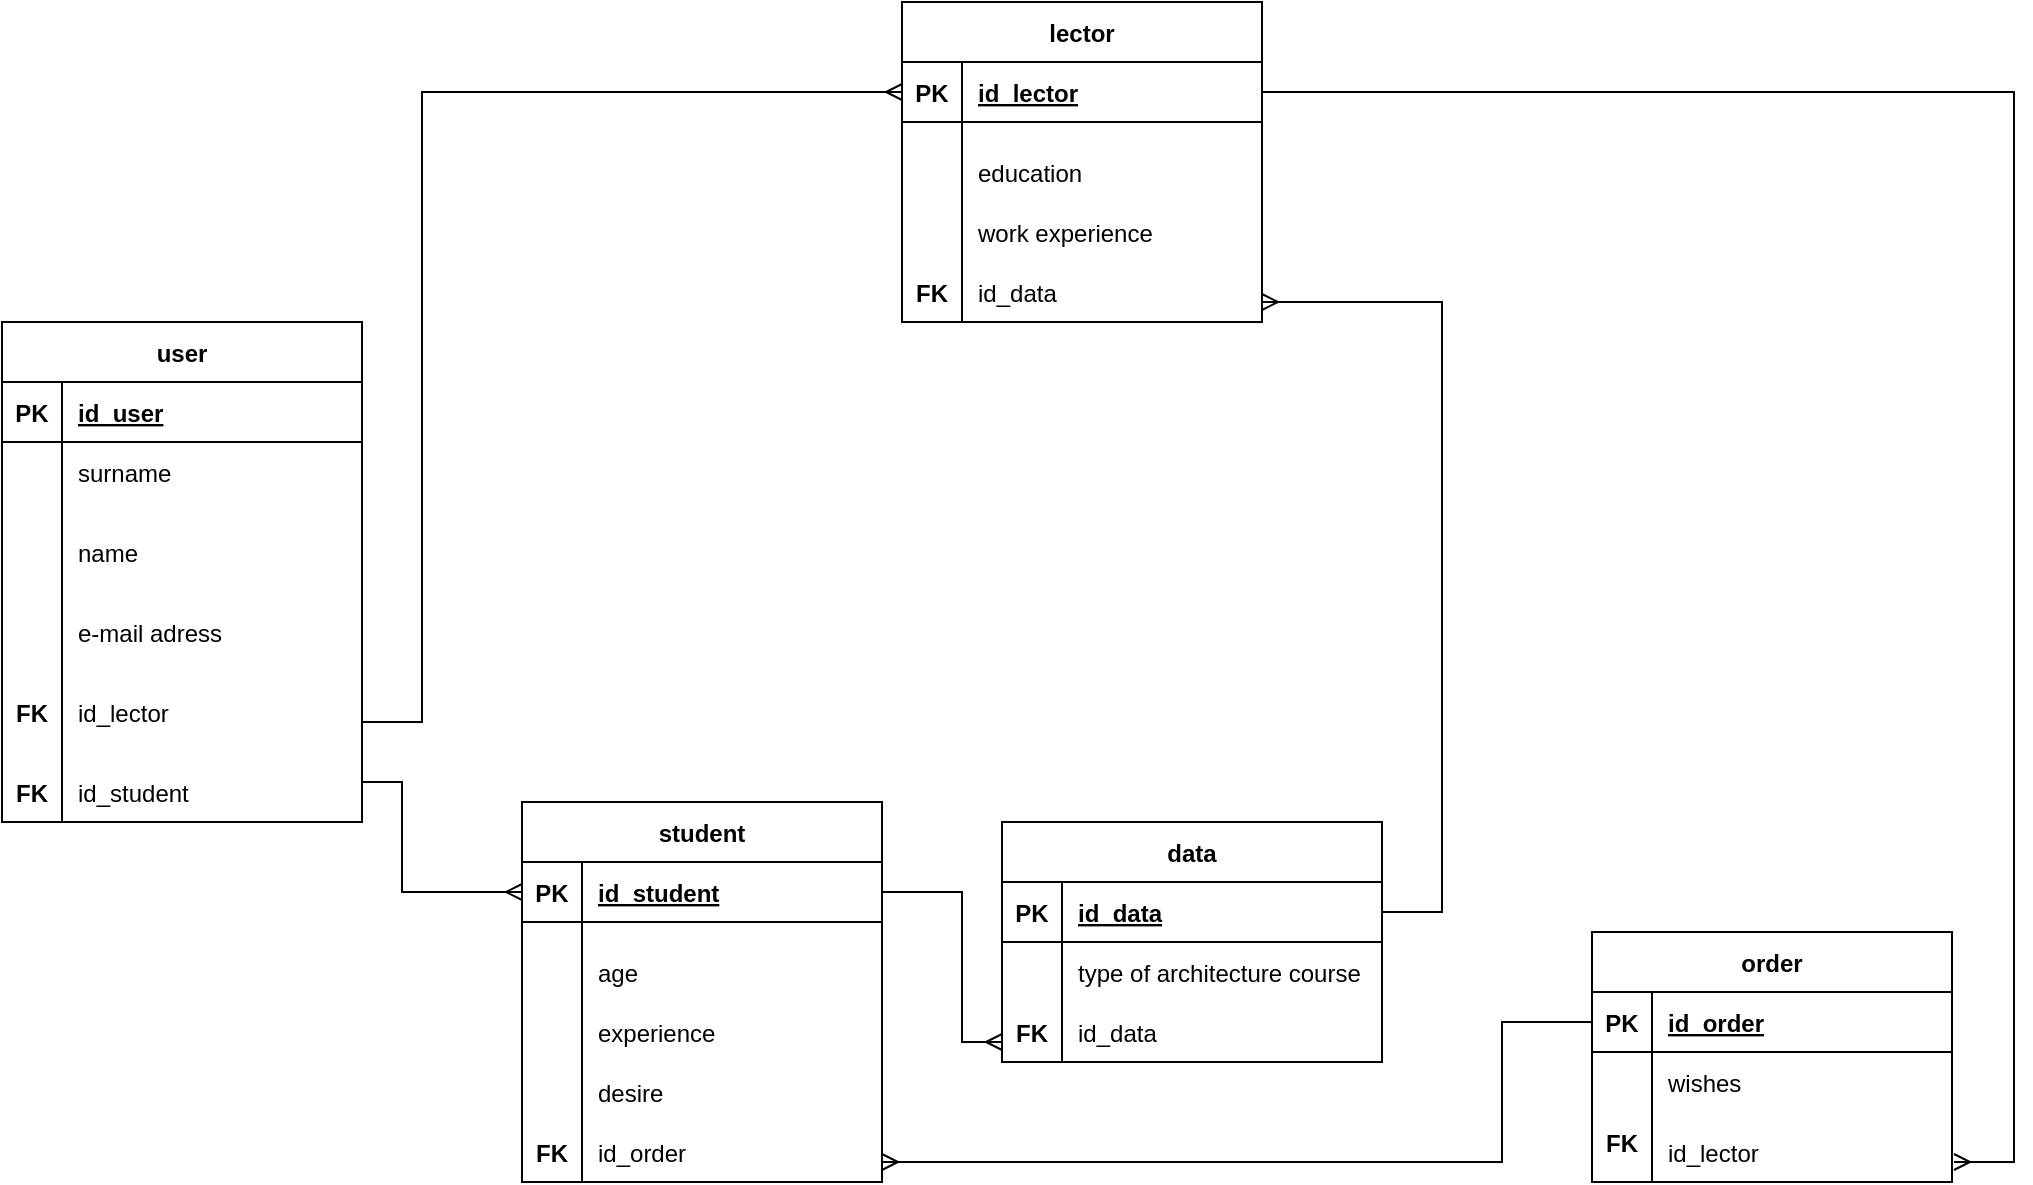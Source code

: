 <mxfile version="20.4.0" type="device" pages="3"><diagram id="mCyr1kptdM3YggUfpTlr" name="Варіант (а)"><mxGraphModel dx="1381" dy="1864" grid="1" gridSize="10" guides="1" tooltips="1" connect="1" arrows="1" fold="1" page="1" pageScale="1" pageWidth="850" pageHeight="1100" math="0" shadow="0"><root><mxCell id="0"/><mxCell id="1" parent="0"/><mxCell id="NR5pUmCvTBosV-Qdy8rM-41" value="user" style="shape=table;startSize=30;container=1;collapsible=1;childLayout=tableLayout;fixedRows=1;rowLines=0;fontStyle=1;align=center;resizeLast=1;" parent="1" vertex="1"><mxGeometry x="60" y="-770" width="180" height="250" as="geometry"/></mxCell><mxCell id="NR5pUmCvTBosV-Qdy8rM-42" value="" style="shape=partialRectangle;collapsible=0;dropTarget=0;pointerEvents=0;fillColor=none;top=0;left=0;bottom=1;right=0;points=[[0,0.5],[1,0.5]];portConstraint=eastwest;" parent="NR5pUmCvTBosV-Qdy8rM-41" vertex="1"><mxGeometry y="30" width="180" height="30" as="geometry"/></mxCell><mxCell id="NR5pUmCvTBosV-Qdy8rM-43" value="PK" style="shape=partialRectangle;connectable=0;fillColor=none;top=0;left=0;bottom=0;right=0;fontStyle=1;overflow=hidden;" parent="NR5pUmCvTBosV-Qdy8rM-42" vertex="1"><mxGeometry width="30" height="30" as="geometry"><mxRectangle width="30" height="30" as="alternateBounds"/></mxGeometry></mxCell><mxCell id="NR5pUmCvTBosV-Qdy8rM-44" value="id_user" style="shape=partialRectangle;connectable=0;fillColor=none;top=0;left=0;bottom=0;right=0;align=left;spacingLeft=6;fontStyle=5;overflow=hidden;" parent="NR5pUmCvTBosV-Qdy8rM-42" vertex="1"><mxGeometry x="30" width="150" height="30" as="geometry"><mxRectangle width="150" height="30" as="alternateBounds"/></mxGeometry></mxCell><mxCell id="NR5pUmCvTBosV-Qdy8rM-45" value="" style="shape=partialRectangle;collapsible=0;dropTarget=0;pointerEvents=0;fillColor=none;top=0;left=0;bottom=0;right=0;points=[[0,0.5],[1,0.5]];portConstraint=eastwest;" parent="NR5pUmCvTBosV-Qdy8rM-41" vertex="1"><mxGeometry y="60" width="180" height="110" as="geometry"/></mxCell><mxCell id="NR5pUmCvTBosV-Qdy8rM-46" value="" style="shape=partialRectangle;connectable=0;fillColor=none;top=0;left=0;bottom=0;right=0;editable=1;overflow=hidden;" parent="NR5pUmCvTBosV-Qdy8rM-45" vertex="1"><mxGeometry width="30" height="110" as="geometry"><mxRectangle width="30" height="110" as="alternateBounds"/></mxGeometry></mxCell><mxCell id="NR5pUmCvTBosV-Qdy8rM-47" value="name" style="shape=partialRectangle;connectable=0;fillColor=none;top=0;left=0;bottom=0;right=0;align=left;spacingLeft=6;overflow=hidden;" parent="NR5pUmCvTBosV-Qdy8rM-45" vertex="1"><mxGeometry x="30" width="150" height="110" as="geometry"><mxRectangle width="150" height="110" as="alternateBounds"/></mxGeometry></mxCell><mxCell id="NR5pUmCvTBosV-Qdy8rM-54" value="" style="edgeStyle=elbowEdgeStyle;fontSize=12;html=1;endArrow=ERmany;rounded=0;" parent="1" target="x_H62kdt_lrvSZupgKGx-21" edge="1"><mxGeometry width="100" height="100" relative="1" as="geometry"><mxPoint x="240" y="-540" as="sourcePoint"/><mxPoint x="390" y="-600" as="targetPoint"/><Array as="points"><mxPoint x="260" y="-550"/></Array></mxGeometry></mxCell><mxCell id="x_H62kdt_lrvSZupgKGx-1" value="surname" style="shape=partialRectangle;connectable=0;fillColor=none;top=0;left=0;bottom=0;right=0;align=left;spacingLeft=6;overflow=hidden;" parent="1" vertex="1"><mxGeometry x="90" y="-710" width="150" height="30" as="geometry"><mxRectangle width="150" height="30" as="alternateBounds"/></mxGeometry></mxCell><mxCell id="x_H62kdt_lrvSZupgKGx-2" value="e-mail adress" style="shape=partialRectangle;connectable=0;fillColor=none;top=0;left=0;bottom=0;right=0;align=left;spacingLeft=6;overflow=hidden;" parent="1" vertex="1"><mxGeometry x="90" y="-630" width="150" height="30" as="geometry"><mxRectangle width="150" height="30" as="alternateBounds"/></mxGeometry></mxCell><mxCell id="x_H62kdt_lrvSZupgKGx-6" value="lector" style="shape=table;startSize=30;container=1;collapsible=1;childLayout=tableLayout;fixedRows=1;rowLines=0;fontStyle=1;align=center;resizeLast=1;" parent="1" vertex="1"><mxGeometry x="510" y="-930" width="180" height="160" as="geometry"/></mxCell><mxCell id="x_H62kdt_lrvSZupgKGx-7" value="" style="shape=partialRectangle;collapsible=0;dropTarget=0;pointerEvents=0;fillColor=none;top=0;left=0;bottom=1;right=0;points=[[0,0.5],[1,0.5]];portConstraint=eastwest;" parent="x_H62kdt_lrvSZupgKGx-6" vertex="1"><mxGeometry y="30" width="180" height="30" as="geometry"/></mxCell><mxCell id="x_H62kdt_lrvSZupgKGx-8" value="PK" style="shape=partialRectangle;connectable=0;fillColor=none;top=0;left=0;bottom=0;right=0;fontStyle=1;overflow=hidden;" parent="x_H62kdt_lrvSZupgKGx-7" vertex="1"><mxGeometry width="30" height="30" as="geometry"><mxRectangle width="30" height="30" as="alternateBounds"/></mxGeometry></mxCell><mxCell id="x_H62kdt_lrvSZupgKGx-9" value="id_lector" style="shape=partialRectangle;connectable=0;fillColor=none;top=0;left=0;bottom=0;right=0;align=left;spacingLeft=6;fontStyle=5;overflow=hidden;" parent="x_H62kdt_lrvSZupgKGx-7" vertex="1"><mxGeometry x="30" width="150" height="30" as="geometry"><mxRectangle width="150" height="30" as="alternateBounds"/></mxGeometry></mxCell><mxCell id="x_H62kdt_lrvSZupgKGx-10" value="" style="shape=partialRectangle;collapsible=0;dropTarget=0;pointerEvents=0;fillColor=none;top=0;left=0;bottom=0;right=0;points=[[0,0.5],[1,0.5]];portConstraint=eastwest;" parent="x_H62kdt_lrvSZupgKGx-6" vertex="1"><mxGeometry y="60" width="180" height="100" as="geometry"/></mxCell><mxCell id="x_H62kdt_lrvSZupgKGx-11" value="" style="shape=partialRectangle;connectable=0;fillColor=none;top=0;left=0;bottom=0;right=0;editable=1;overflow=hidden;" parent="x_H62kdt_lrvSZupgKGx-10" vertex="1"><mxGeometry width="30" height="100" as="geometry"><mxRectangle width="30" height="100" as="alternateBounds"/></mxGeometry></mxCell><mxCell id="x_H62kdt_lrvSZupgKGx-12" value="" style="shape=partialRectangle;connectable=0;fillColor=none;top=0;left=0;bottom=0;right=0;align=left;spacingLeft=6;overflow=hidden;" parent="x_H62kdt_lrvSZupgKGx-10" vertex="1"><mxGeometry x="30" width="150" height="100" as="geometry"><mxRectangle width="150" height="100" as="alternateBounds"/></mxGeometry></mxCell><mxCell id="x_H62kdt_lrvSZupgKGx-13" value="education" style="shape=partialRectangle;connectable=0;fillColor=none;top=0;left=0;bottom=0;right=0;align=left;spacingLeft=6;overflow=hidden;" parent="1" vertex="1"><mxGeometry x="540" y="-860" width="150" height="30" as="geometry"><mxRectangle width="150" height="30" as="alternateBounds"/></mxGeometry></mxCell><mxCell id="x_H62kdt_lrvSZupgKGx-14" value="work experience" style="shape=partialRectangle;connectable=0;fillColor=none;top=0;left=0;bottom=0;right=0;align=left;spacingLeft=6;overflow=hidden;" parent="1" vertex="1"><mxGeometry x="540" y="-830" width="150" height="30" as="geometry"><mxRectangle width="150" height="30" as="alternateBounds"/></mxGeometry></mxCell><mxCell id="x_H62kdt_lrvSZupgKGx-15" value="id_lector" style="shape=partialRectangle;connectable=0;fillColor=none;top=0;left=0;bottom=0;right=0;align=left;spacingLeft=6;overflow=hidden;" parent="1" vertex="1"><mxGeometry x="90" y="-590" width="150" height="30" as="geometry"><mxRectangle width="150" height="30" as="alternateBounds"/></mxGeometry></mxCell><mxCell id="x_H62kdt_lrvSZupgKGx-16" value="" style="endArrow=none;html=1;rounded=0;" parent="1" edge="1"><mxGeometry width="50" height="50" relative="1" as="geometry"><mxPoint x="90" y="-600" as="sourcePoint"/><mxPoint x="90" y="-520" as="targetPoint"/></mxGeometry></mxCell><mxCell id="x_H62kdt_lrvSZupgKGx-17" value="id_student" style="shape=partialRectangle;connectable=0;fillColor=none;top=0;left=0;bottom=0;right=0;align=left;spacingLeft=6;overflow=hidden;" parent="1" vertex="1"><mxGeometry x="90" y="-550" width="150" height="30" as="geometry"><mxRectangle width="150" height="30" as="alternateBounds"/></mxGeometry></mxCell><mxCell id="x_H62kdt_lrvSZupgKGx-18" value="FK" style="shape=partialRectangle;connectable=0;fillColor=none;top=0;left=0;bottom=0;right=0;editable=1;overflow=hidden;fontStyle=1" parent="1" vertex="1"><mxGeometry x="60" y="-590" width="30" height="30" as="geometry"><mxRectangle width="30" height="30" as="alternateBounds"/></mxGeometry></mxCell><mxCell id="x_H62kdt_lrvSZupgKGx-19" value="FK" style="shape=partialRectangle;connectable=0;fillColor=none;top=0;left=0;bottom=0;right=0;editable=1;overflow=hidden;fontStyle=1" parent="1" vertex="1"><mxGeometry x="60" y="-550" width="30" height="30" as="geometry"><mxRectangle width="30" height="30" as="alternateBounds"/></mxGeometry></mxCell><mxCell id="x_H62kdt_lrvSZupgKGx-20" value="student" style="shape=table;startSize=30;container=1;collapsible=1;childLayout=tableLayout;fixedRows=1;rowLines=0;fontStyle=1;align=center;resizeLast=1;" parent="1" vertex="1"><mxGeometry x="320" y="-530" width="180" height="190" as="geometry"/></mxCell><mxCell id="x_H62kdt_lrvSZupgKGx-21" value="" style="shape=partialRectangle;collapsible=0;dropTarget=0;pointerEvents=0;fillColor=none;top=0;left=0;bottom=1;right=0;points=[[0,0.5],[1,0.5]];portConstraint=eastwest;" parent="x_H62kdt_lrvSZupgKGx-20" vertex="1"><mxGeometry y="30" width="180" height="30" as="geometry"/></mxCell><mxCell id="x_H62kdt_lrvSZupgKGx-22" value="PK" style="shape=partialRectangle;connectable=0;fillColor=none;top=0;left=0;bottom=0;right=0;fontStyle=1;overflow=hidden;" parent="x_H62kdt_lrvSZupgKGx-21" vertex="1"><mxGeometry width="30" height="30" as="geometry"><mxRectangle width="30" height="30" as="alternateBounds"/></mxGeometry></mxCell><mxCell id="x_H62kdt_lrvSZupgKGx-23" value="id_student" style="shape=partialRectangle;connectable=0;fillColor=none;top=0;left=0;bottom=0;right=0;align=left;spacingLeft=6;fontStyle=5;overflow=hidden;" parent="x_H62kdt_lrvSZupgKGx-21" vertex="1"><mxGeometry x="30" width="150" height="30" as="geometry"><mxRectangle width="150" height="30" as="alternateBounds"/></mxGeometry></mxCell><mxCell id="x_H62kdt_lrvSZupgKGx-24" value="" style="shape=partialRectangle;collapsible=0;dropTarget=0;pointerEvents=0;fillColor=none;top=0;left=0;bottom=0;right=0;points=[[0,0.5],[1,0.5]];portConstraint=eastwest;" parent="x_H62kdt_lrvSZupgKGx-20" vertex="1"><mxGeometry y="60" width="180" height="130" as="geometry"/></mxCell><mxCell id="x_H62kdt_lrvSZupgKGx-25" value="" style="shape=partialRectangle;connectable=0;fillColor=none;top=0;left=0;bottom=0;right=0;editable=1;overflow=hidden;" parent="x_H62kdt_lrvSZupgKGx-24" vertex="1"><mxGeometry width="30" height="130" as="geometry"><mxRectangle width="30" height="130" as="alternateBounds"/></mxGeometry></mxCell><mxCell id="x_H62kdt_lrvSZupgKGx-26" value="" style="shape=partialRectangle;connectable=0;fillColor=none;top=0;left=0;bottom=0;right=0;align=left;spacingLeft=6;overflow=hidden;" parent="x_H62kdt_lrvSZupgKGx-24" vertex="1"><mxGeometry x="30" width="150" height="130" as="geometry"><mxRectangle width="150" height="130" as="alternateBounds"/></mxGeometry></mxCell><mxCell id="x_H62kdt_lrvSZupgKGx-27" value="age" style="shape=partialRectangle;connectable=0;fillColor=none;top=0;left=0;bottom=0;right=0;align=left;spacingLeft=6;overflow=hidden;" parent="1" vertex="1"><mxGeometry x="350" y="-460" width="150" height="30" as="geometry"><mxRectangle width="150" height="30" as="alternateBounds"/></mxGeometry></mxCell><mxCell id="x_H62kdt_lrvSZupgKGx-28" value="experience" style="shape=partialRectangle;connectable=0;fillColor=none;top=0;left=0;bottom=0;right=0;align=left;spacingLeft=6;overflow=hidden;" parent="1" vertex="1"><mxGeometry x="350" y="-430" width="150" height="30" as="geometry"><mxRectangle width="150" height="30" as="alternateBounds"/></mxGeometry></mxCell><mxCell id="x_H62kdt_lrvSZupgKGx-29" value="data" style="shape=table;startSize=30;container=1;collapsible=1;childLayout=tableLayout;fixedRows=1;rowLines=0;fontStyle=1;align=center;resizeLast=1;" parent="1" vertex="1"><mxGeometry x="560" y="-520" width="190" height="120" as="geometry"/></mxCell><mxCell id="x_H62kdt_lrvSZupgKGx-30" value="" style="shape=partialRectangle;collapsible=0;dropTarget=0;pointerEvents=0;fillColor=none;top=0;left=0;bottom=1;right=0;points=[[0,0.5],[1,0.5]];portConstraint=eastwest;" parent="x_H62kdt_lrvSZupgKGx-29" vertex="1"><mxGeometry y="30" width="190" height="30" as="geometry"/></mxCell><mxCell id="x_H62kdt_lrvSZupgKGx-31" value="PK" style="shape=partialRectangle;connectable=0;fillColor=none;top=0;left=0;bottom=0;right=0;fontStyle=1;overflow=hidden;" parent="x_H62kdt_lrvSZupgKGx-30" vertex="1"><mxGeometry width="30" height="30" as="geometry"><mxRectangle width="30" height="30" as="alternateBounds"/></mxGeometry></mxCell><mxCell id="x_H62kdt_lrvSZupgKGx-32" value="id_data" style="shape=partialRectangle;connectable=0;fillColor=none;top=0;left=0;bottom=0;right=0;align=left;spacingLeft=6;fontStyle=5;overflow=hidden;" parent="x_H62kdt_lrvSZupgKGx-30" vertex="1"><mxGeometry x="30" width="160" height="30" as="geometry"><mxRectangle width="160" height="30" as="alternateBounds"/></mxGeometry></mxCell><mxCell id="x_H62kdt_lrvSZupgKGx-33" value="" style="shape=partialRectangle;collapsible=0;dropTarget=0;pointerEvents=0;fillColor=none;top=0;left=0;bottom=0;right=0;points=[[0,0.5],[1,0.5]];portConstraint=eastwest;" parent="x_H62kdt_lrvSZupgKGx-29" vertex="1"><mxGeometry y="60" width="190" height="60" as="geometry"/></mxCell><mxCell id="x_H62kdt_lrvSZupgKGx-34" value="" style="shape=partialRectangle;connectable=0;fillColor=none;top=0;left=0;bottom=0;right=0;editable=1;overflow=hidden;" parent="x_H62kdt_lrvSZupgKGx-33" vertex="1"><mxGeometry width="30" height="60" as="geometry"><mxRectangle width="30" height="60" as="alternateBounds"/></mxGeometry></mxCell><mxCell id="x_H62kdt_lrvSZupgKGx-35" value="" style="shape=partialRectangle;connectable=0;fillColor=none;top=0;left=0;bottom=0;right=0;align=left;spacingLeft=6;overflow=hidden;" parent="x_H62kdt_lrvSZupgKGx-33" vertex="1"><mxGeometry x="30" width="160" height="60" as="geometry"><mxRectangle width="160" height="60" as="alternateBounds"/></mxGeometry></mxCell><mxCell id="x_H62kdt_lrvSZupgKGx-36" value="type of architecture course" style="shape=partialRectangle;connectable=0;fillColor=none;top=0;left=0;bottom=0;right=0;align=left;spacingLeft=6;overflow=hidden;" parent="1" vertex="1"><mxGeometry x="590" y="-460" width="150" height="30" as="geometry"><mxRectangle width="150" height="30" as="alternateBounds"/></mxGeometry></mxCell><mxCell id="x_H62kdt_lrvSZupgKGx-38" value="order" style="shape=table;startSize=30;container=1;collapsible=1;childLayout=tableLayout;fixedRows=1;rowLines=0;fontStyle=1;align=center;resizeLast=1;" parent="1" vertex="1"><mxGeometry x="855" y="-465" width="180" height="125" as="geometry"/></mxCell><mxCell id="x_H62kdt_lrvSZupgKGx-39" value="" style="shape=partialRectangle;collapsible=0;dropTarget=0;pointerEvents=0;fillColor=none;top=0;left=0;bottom=1;right=0;points=[[0,0.5],[1,0.5]];portConstraint=eastwest;" parent="x_H62kdt_lrvSZupgKGx-38" vertex="1"><mxGeometry y="30" width="180" height="30" as="geometry"/></mxCell><mxCell id="x_H62kdt_lrvSZupgKGx-40" value="PK" style="shape=partialRectangle;connectable=0;fillColor=none;top=0;left=0;bottom=0;right=0;fontStyle=1;overflow=hidden;" parent="x_H62kdt_lrvSZupgKGx-39" vertex="1"><mxGeometry width="30" height="30" as="geometry"><mxRectangle width="30" height="30" as="alternateBounds"/></mxGeometry></mxCell><mxCell id="x_H62kdt_lrvSZupgKGx-41" value="id_order" style="shape=partialRectangle;connectable=0;fillColor=none;top=0;left=0;bottom=0;right=0;align=left;spacingLeft=6;fontStyle=5;overflow=hidden;" parent="x_H62kdt_lrvSZupgKGx-39" vertex="1"><mxGeometry x="30" width="150" height="30" as="geometry"><mxRectangle width="150" height="30" as="alternateBounds"/></mxGeometry></mxCell><mxCell id="x_H62kdt_lrvSZupgKGx-42" value="" style="shape=partialRectangle;collapsible=0;dropTarget=0;pointerEvents=0;fillColor=none;top=0;left=0;bottom=0;right=0;points=[[0,0.5],[1,0.5]];portConstraint=eastwest;" parent="x_H62kdt_lrvSZupgKGx-38" vertex="1"><mxGeometry y="60" width="180" height="65" as="geometry"/></mxCell><mxCell id="x_H62kdt_lrvSZupgKGx-43" value="" style="shape=partialRectangle;connectable=0;fillColor=none;top=0;left=0;bottom=0;right=0;editable=1;overflow=hidden;" parent="x_H62kdt_lrvSZupgKGx-42" vertex="1"><mxGeometry width="30" height="65" as="geometry"><mxRectangle width="30" height="65" as="alternateBounds"/></mxGeometry></mxCell><mxCell id="x_H62kdt_lrvSZupgKGx-44" value="" style="shape=partialRectangle;connectable=0;fillColor=none;top=0;left=0;bottom=0;right=0;align=left;spacingLeft=6;overflow=hidden;" parent="x_H62kdt_lrvSZupgKGx-42" vertex="1"><mxGeometry x="30" width="150" height="65" as="geometry"><mxRectangle width="150" height="65" as="alternateBounds"/></mxGeometry></mxCell><mxCell id="x_H62kdt_lrvSZupgKGx-45" value="wishes" style="shape=partialRectangle;connectable=0;fillColor=none;top=0;left=0;bottom=0;right=0;align=left;spacingLeft=6;overflow=hidden;" parent="1" vertex="1"><mxGeometry x="885" y="-405" width="150" height="30" as="geometry"><mxRectangle width="150" height="30" as="alternateBounds"/></mxGeometry></mxCell><mxCell id="x_H62kdt_lrvSZupgKGx-55" value="desire" style="shape=partialRectangle;connectable=0;fillColor=none;top=0;left=0;bottom=0;right=0;align=left;spacingLeft=6;overflow=hidden;" parent="1" vertex="1"><mxGeometry x="350" y="-400" width="150" height="30" as="geometry"><mxRectangle width="150" height="30" as="alternateBounds"/></mxGeometry></mxCell><mxCell id="x_H62kdt_lrvSZupgKGx-59" value="id_data" style="shape=partialRectangle;connectable=0;fillColor=none;top=0;left=0;bottom=0;right=0;align=left;spacingLeft=6;overflow=hidden;" parent="1" vertex="1"><mxGeometry x="540" y="-800" width="150" height="30" as="geometry"><mxRectangle width="150" height="30" as="alternateBounds"/></mxGeometry></mxCell><mxCell id="x_H62kdt_lrvSZupgKGx-61" value="" style="edgeStyle=elbowEdgeStyle;fontSize=12;html=1;endArrow=ERmany;rounded=0;entryX=0;entryY=0.5;entryDx=0;entryDy=0;" parent="1" target="x_H62kdt_lrvSZupgKGx-7" edge="1"><mxGeometry width="100" height="100" relative="1" as="geometry"><mxPoint x="240" y="-570" as="sourcePoint"/><mxPoint x="520" y="-980" as="targetPoint"/><Array as="points"><mxPoint x="270" y="-710"/></Array></mxGeometry></mxCell><mxCell id="x_H62kdt_lrvSZupgKGx-62" value="" style="edgeStyle=elbowEdgeStyle;fontSize=12;html=1;endArrow=ERmany;rounded=0;exitX=0;exitY=0.5;exitDx=0;exitDy=0;" parent="1" source="x_H62kdt_lrvSZupgKGx-39" edge="1"><mxGeometry width="100" height="100" relative="1" as="geometry"><mxPoint x="850" y="-360" as="sourcePoint"/><mxPoint x="500" y="-350" as="targetPoint"/><Array as="points"><mxPoint x="810" y="-390"/></Array></mxGeometry></mxCell><mxCell id="x_H62kdt_lrvSZupgKGx-63" value="" style="edgeStyle=elbowEdgeStyle;fontSize=12;html=1;endArrow=ERmany;rounded=0;exitX=1;exitY=0.5;exitDx=0;exitDy=0;" parent="1" edge="1" source="x_H62kdt_lrvSZupgKGx-30"><mxGeometry width="100" height="100" relative="1" as="geometry"><mxPoint x="750" y="-480" as="sourcePoint"/><mxPoint x="690" y="-780" as="targetPoint"/><Array as="points"><mxPoint x="780" y="-620"/></Array></mxGeometry></mxCell><mxCell id="x_H62kdt_lrvSZupgKGx-67" value="id_lector" style="shape=partialRectangle;connectable=0;fillColor=none;top=0;left=0;bottom=0;right=0;align=left;spacingLeft=6;overflow=hidden;" parent="1" vertex="1"><mxGeometry x="885" y="-370" width="145" height="30" as="geometry"><mxRectangle width="150" height="30" as="alternateBounds"/></mxGeometry></mxCell><mxCell id="x_H62kdt_lrvSZupgKGx-68" value="FK" style="shape=partialRectangle;connectable=0;fillColor=none;top=0;left=0;bottom=0;right=0;editable=1;overflow=hidden;fontStyle=1" parent="1" vertex="1"><mxGeometry x="855" y="-375" width="30" height="30" as="geometry"><mxRectangle width="30" height="30" as="alternateBounds"/></mxGeometry></mxCell><mxCell id="x_H62kdt_lrvSZupgKGx-71" value="" style="edgeStyle=elbowEdgeStyle;fontSize=12;html=1;endArrow=ERmany;rounded=0;exitX=1;exitY=0.5;exitDx=0;exitDy=0;" parent="1" edge="1" source="x_H62kdt_lrvSZupgKGx-7"><mxGeometry width="100" height="100" relative="1" as="geometry"><mxPoint x="700" y="-975" as="sourcePoint"/><mxPoint x="1036" y="-350" as="targetPoint"/><Array as="points"><mxPoint x="1066" y="-670"/></Array></mxGeometry></mxCell><mxCell id="x_H62kdt_lrvSZupgKGx-76" value="FK" style="shape=partialRectangle;connectable=0;fillColor=none;top=0;left=0;bottom=0;right=0;editable=1;overflow=hidden;fontStyle=1" parent="1" vertex="1"><mxGeometry x="510" y="-800" width="30" height="30" as="geometry"><mxRectangle width="30" height="30" as="alternateBounds"/></mxGeometry></mxCell><mxCell id="x_H62kdt_lrvSZupgKGx-82" value="id_order" style="shape=partialRectangle;connectable=0;fillColor=none;top=0;left=0;bottom=0;right=0;align=left;spacingLeft=6;overflow=hidden;" parent="1" vertex="1"><mxGeometry x="350" y="-370" width="150" height="30" as="geometry"><mxRectangle width="150" height="30" as="alternateBounds"/></mxGeometry></mxCell><mxCell id="x_H62kdt_lrvSZupgKGx-83" value="FK" style="shape=partialRectangle;connectable=0;fillColor=none;top=0;left=0;bottom=0;right=0;editable=1;overflow=hidden;fontStyle=1" parent="1" vertex="1"><mxGeometry x="320" y="-370" width="30" height="30" as="geometry"><mxRectangle width="30" height="30" as="alternateBounds"/></mxGeometry></mxCell><mxCell id="x_H62kdt_lrvSZupgKGx-84" value="id_data" style="shape=partialRectangle;connectable=0;fillColor=none;top=0;left=0;bottom=0;right=0;align=left;spacingLeft=6;overflow=hidden;" parent="1" vertex="1"><mxGeometry x="590" y="-430" width="150" height="30" as="geometry"><mxRectangle width="150" height="30" as="alternateBounds"/></mxGeometry></mxCell><mxCell id="x_H62kdt_lrvSZupgKGx-85" value="FK" style="shape=partialRectangle;connectable=0;fillColor=none;top=0;left=0;bottom=0;right=0;editable=1;overflow=hidden;fontStyle=1" parent="1" vertex="1"><mxGeometry x="560" y="-430" width="30" height="30" as="geometry"><mxRectangle width="30" height="30" as="alternateBounds"/></mxGeometry></mxCell><mxCell id="x_H62kdt_lrvSZupgKGx-86" value="" style="edgeStyle=elbowEdgeStyle;fontSize=12;html=1;endArrow=ERmany;rounded=0;exitX=1;exitY=0.5;exitDx=0;exitDy=0;" parent="1" source="x_H62kdt_lrvSZupgKGx-21" edge="1"><mxGeometry width="100" height="100" relative="1" as="geometry"><mxPoint x="560" y="-410" as="sourcePoint"/><mxPoint x="560" y="-410" as="targetPoint"/><Array as="points"><mxPoint x="540" y="-450"/></Array></mxGeometry></mxCell></root></mxGraphModel></diagram><diagram name="Варіант (b)" id="RiiAwfqw73dtremXpdQP"><mxGraphModel dx="1108" dy="1582" grid="1" gridSize="10" guides="1" tooltips="1" connect="1" arrows="1" fold="1" page="1" pageScale="1" pageWidth="850" pageHeight="1100" math="0" shadow="0"><root><mxCell id="gezteYiFKmW2SbijRGQw-0"/><mxCell id="gezteYiFKmW2SbijRGQw-1" parent="gezteYiFKmW2SbijRGQw-0"/><mxCell id="gezteYiFKmW2SbijRGQw-2" value="dept" style="shape=table;startSize=30;container=1;collapsible=1;childLayout=tableLayout;fixedRows=1;rowLines=0;fontStyle=1;align=center;resizeLast=1;" vertex="1" parent="gezteYiFKmW2SbijRGQw-1"><mxGeometry x="140" y="-780" width="180" height="130" as="geometry"/></mxCell><mxCell id="gezteYiFKmW2SbijRGQw-3" value="" style="shape=partialRectangle;collapsible=0;dropTarget=0;pointerEvents=0;fillColor=none;top=0;left=0;bottom=1;right=0;points=[[0,0.5],[1,0.5]];portConstraint=eastwest;" vertex="1" parent="gezteYiFKmW2SbijRGQw-2"><mxGeometry y="30" width="180" height="30" as="geometry"/></mxCell><mxCell id="gezteYiFKmW2SbijRGQw-4" value="PK" style="shape=partialRectangle;connectable=0;fillColor=none;top=0;left=0;bottom=0;right=0;fontStyle=1;overflow=hidden;" vertex="1" parent="gezteYiFKmW2SbijRGQw-3"><mxGeometry width="30" height="30" as="geometry"><mxRectangle width="30" height="30" as="alternateBounds"/></mxGeometry></mxCell><mxCell id="gezteYiFKmW2SbijRGQw-5" value="deptno" style="shape=partialRectangle;connectable=0;fillColor=none;top=0;left=0;bottom=0;right=0;align=left;spacingLeft=6;fontStyle=5;overflow=hidden;" vertex="1" parent="gezteYiFKmW2SbijRGQw-3"><mxGeometry x="30" width="150" height="30" as="geometry"><mxRectangle width="150" height="30" as="alternateBounds"/></mxGeometry></mxCell><mxCell id="gezteYiFKmW2SbijRGQw-6" value="" style="shape=partialRectangle;collapsible=0;dropTarget=0;pointerEvents=0;fillColor=none;top=0;left=0;bottom=0;right=0;points=[[0,0.5],[1,0.5]];portConstraint=eastwest;" vertex="1" parent="gezteYiFKmW2SbijRGQw-2"><mxGeometry y="60" width="180" height="30" as="geometry"/></mxCell><mxCell id="gezteYiFKmW2SbijRGQw-7" value="" style="shape=partialRectangle;connectable=0;fillColor=none;top=0;left=0;bottom=0;right=0;editable=1;overflow=hidden;" vertex="1" parent="gezteYiFKmW2SbijRGQw-6"><mxGeometry width="30" height="30" as="geometry"><mxRectangle width="30" height="30" as="alternateBounds"/></mxGeometry></mxCell><mxCell id="gezteYiFKmW2SbijRGQw-8" value="name" style="shape=partialRectangle;connectable=0;fillColor=none;top=0;left=0;bottom=0;right=0;align=left;spacingLeft=6;overflow=hidden;" vertex="1" parent="gezteYiFKmW2SbijRGQw-6"><mxGeometry x="30" width="150" height="30" as="geometry"><mxRectangle width="150" height="30" as="alternateBounds"/></mxGeometry></mxCell><mxCell id="gezteYiFKmW2SbijRGQw-9" value="" style="shape=partialRectangle;collapsible=0;dropTarget=0;pointerEvents=0;fillColor=none;top=0;left=0;bottom=0;right=0;points=[[0,0.5],[1,0.5]];portConstraint=eastwest;" vertex="1" parent="gezteYiFKmW2SbijRGQw-2"><mxGeometry y="90" width="180" height="30" as="geometry"/></mxCell><mxCell id="gezteYiFKmW2SbijRGQw-10" value="FK" style="shape=partialRectangle;connectable=0;fillColor=none;top=0;left=0;bottom=0;right=0;editable=1;overflow=hidden;fontStyle=1" vertex="1" parent="gezteYiFKmW2SbijRGQw-9"><mxGeometry width="30" height="30" as="geometry"><mxRectangle width="30" height="30" as="alternateBounds"/></mxGeometry></mxCell><mxCell id="gezteYiFKmW2SbijRGQw-11" value="locno" style="shape=partialRectangle;connectable=0;fillColor=none;top=0;left=0;bottom=0;right=0;align=left;spacingLeft=6;overflow=hidden;" vertex="1" parent="gezteYiFKmW2SbijRGQw-9"><mxGeometry x="30" width="150" height="30" as="geometry"><mxRectangle width="150" height="30" as="alternateBounds"/></mxGeometry></mxCell><mxCell id="gezteYiFKmW2SbijRGQw-12" value="loc" style="shape=table;startSize=30;container=1;collapsible=1;childLayout=tableLayout;fixedRows=1;rowLines=0;fontStyle=1;align=center;resizeLast=1;" vertex="1" parent="gezteYiFKmW2SbijRGQw-1"><mxGeometry x="140" y="-610" width="180" height="90" as="geometry"/></mxCell><mxCell id="gezteYiFKmW2SbijRGQw-13" value="" style="shape=partialRectangle;collapsible=0;dropTarget=0;pointerEvents=0;fillColor=none;top=0;left=0;bottom=1;right=0;points=[[0,0.5],[1,0.5]];portConstraint=eastwest;" vertex="1" parent="gezteYiFKmW2SbijRGQw-12"><mxGeometry y="30" width="180" height="30" as="geometry"/></mxCell><mxCell id="gezteYiFKmW2SbijRGQw-14" value="PK" style="shape=partialRectangle;connectable=0;fillColor=none;top=0;left=0;bottom=0;right=0;fontStyle=1;overflow=hidden;" vertex="1" parent="gezteYiFKmW2SbijRGQw-13"><mxGeometry width="30" height="30" as="geometry"><mxRectangle width="30" height="30" as="alternateBounds"/></mxGeometry></mxCell><mxCell id="gezteYiFKmW2SbijRGQw-15" value="locno" style="shape=partialRectangle;connectable=0;fillColor=none;top=0;left=0;bottom=0;right=0;align=left;spacingLeft=6;fontStyle=5;overflow=hidden;" vertex="1" parent="gezteYiFKmW2SbijRGQw-13"><mxGeometry x="30" width="150" height="30" as="geometry"><mxRectangle width="150" height="30" as="alternateBounds"/></mxGeometry></mxCell><mxCell id="gezteYiFKmW2SbijRGQw-16" value="" style="shape=partialRectangle;collapsible=0;dropTarget=0;pointerEvents=0;fillColor=none;top=0;left=0;bottom=0;right=0;points=[[0,0.5],[1,0.5]];portConstraint=eastwest;" vertex="1" parent="gezteYiFKmW2SbijRGQw-12"><mxGeometry y="60" width="180" height="30" as="geometry"/></mxCell><mxCell id="gezteYiFKmW2SbijRGQw-17" value="" style="shape=partialRectangle;connectable=0;fillColor=none;top=0;left=0;bottom=0;right=0;editable=1;overflow=hidden;" vertex="1" parent="gezteYiFKmW2SbijRGQw-16"><mxGeometry width="30" height="30" as="geometry"><mxRectangle width="30" height="30" as="alternateBounds"/></mxGeometry></mxCell><mxCell id="gezteYiFKmW2SbijRGQw-18" value="name" style="shape=partialRectangle;connectable=0;fillColor=none;top=0;left=0;bottom=0;right=0;align=left;spacingLeft=6;overflow=hidden;" vertex="1" parent="gezteYiFKmW2SbijRGQw-16"><mxGeometry x="30" width="150" height="30" as="geometry"><mxRectangle width="150" height="30" as="alternateBounds"/></mxGeometry></mxCell><mxCell id="gezteYiFKmW2SbijRGQw-19" value="" style="edgeStyle=elbowEdgeStyle;fontSize=12;html=1;endArrow=ERmany;rounded=0;entryX=0;entryY=0.5;entryDx=0;entryDy=0;" edge="1" parent="gezteYiFKmW2SbijRGQw-1" source="gezteYiFKmW2SbijRGQw-13" target="gezteYiFKmW2SbijRGQw-9"><mxGeometry width="100" height="100" relative="1" as="geometry"><mxPoint x="200" y="-630" as="sourcePoint"/><mxPoint x="300" y="-730" as="targetPoint"/><Array as="points"><mxPoint x="100" y="-627"/></Array></mxGeometry></mxCell><mxCell id="gezteYiFKmW2SbijRGQw-20" value="emp" style="shape=table;startSize=30;container=1;collapsible=1;childLayout=tableLayout;fixedRows=1;rowLines=0;fontStyle=1;align=center;resizeLast=1;" vertex="1" parent="gezteYiFKmW2SbijRGQw-1"><mxGeometry x="380" y="-840" width="195" height="270" as="geometry"/></mxCell><mxCell id="gezteYiFKmW2SbijRGQw-21" value="" style="shape=partialRectangle;collapsible=0;dropTarget=0;pointerEvents=0;fillColor=none;top=0;left=0;bottom=1;right=0;points=[[0,0.5],[1,0.5]];portConstraint=eastwest;" vertex="1" parent="gezteYiFKmW2SbijRGQw-20"><mxGeometry y="30" width="195" height="30" as="geometry"/></mxCell><mxCell id="gezteYiFKmW2SbijRGQw-22" value="PK" style="shape=partialRectangle;connectable=0;fillColor=none;top=0;left=0;bottom=0;right=0;fontStyle=1;overflow=hidden;" vertex="1" parent="gezteYiFKmW2SbijRGQw-21"><mxGeometry width="30" height="30" as="geometry"><mxRectangle width="30" height="30" as="alternateBounds"/></mxGeometry></mxCell><mxCell id="gezteYiFKmW2SbijRGQw-23" value="empno" style="shape=partialRectangle;connectable=0;fillColor=none;top=0;left=0;bottom=0;right=0;align=left;spacingLeft=6;fontStyle=5;overflow=hidden;" vertex="1" parent="gezteYiFKmW2SbijRGQw-21"><mxGeometry x="30" width="165" height="30" as="geometry"><mxRectangle width="165" height="30" as="alternateBounds"/></mxGeometry></mxCell><mxCell id="gezteYiFKmW2SbijRGQw-24" value="" style="shape=partialRectangle;collapsible=0;dropTarget=0;pointerEvents=0;fillColor=none;top=0;left=0;bottom=0;right=0;points=[[0,0.5],[1,0.5]];portConstraint=eastwest;" vertex="1" parent="gezteYiFKmW2SbijRGQw-20"><mxGeometry y="60" width="195" height="30" as="geometry"/></mxCell><mxCell id="gezteYiFKmW2SbijRGQw-25" value="" style="shape=partialRectangle;connectable=0;fillColor=none;top=0;left=0;bottom=0;right=0;editable=1;overflow=hidden;" vertex="1" parent="gezteYiFKmW2SbijRGQw-24"><mxGeometry width="30" height="30" as="geometry"><mxRectangle width="30" height="30" as="alternateBounds"/></mxGeometry></mxCell><mxCell id="gezteYiFKmW2SbijRGQw-26" value="ename" style="shape=partialRectangle;connectable=0;fillColor=none;top=0;left=0;bottom=0;right=0;align=left;spacingLeft=6;overflow=hidden;" vertex="1" parent="gezteYiFKmW2SbijRGQw-24"><mxGeometry x="30" width="165" height="30" as="geometry"><mxRectangle width="165" height="30" as="alternateBounds"/></mxGeometry></mxCell><mxCell id="gezteYiFKmW2SbijRGQw-27" value="" style="shape=partialRectangle;collapsible=0;dropTarget=0;pointerEvents=0;fillColor=none;top=0;left=0;bottom=0;right=0;points=[[0,0.5],[1,0.5]];portConstraint=eastwest;" vertex="1" parent="gezteYiFKmW2SbijRGQw-20"><mxGeometry y="90" width="195" height="30" as="geometry"/></mxCell><mxCell id="gezteYiFKmW2SbijRGQw-28" value="" style="shape=partialRectangle;connectable=0;fillColor=none;top=0;left=0;bottom=0;right=0;editable=1;overflow=hidden;fontStyle=1" vertex="1" parent="gezteYiFKmW2SbijRGQw-27"><mxGeometry width="30" height="30" as="geometry"><mxRectangle width="30" height="30" as="alternateBounds"/></mxGeometry></mxCell><mxCell id="gezteYiFKmW2SbijRGQw-29" value="job" style="shape=partialRectangle;connectable=0;fillColor=none;top=0;left=0;bottom=0;right=0;align=left;spacingLeft=6;overflow=hidden;" vertex="1" parent="gezteYiFKmW2SbijRGQw-27"><mxGeometry x="30" width="165" height="30" as="geometry"><mxRectangle width="165" height="30" as="alternateBounds"/></mxGeometry></mxCell><mxCell id="gezteYiFKmW2SbijRGQw-33" value="" style="shape=partialRectangle;collapsible=0;dropTarget=0;pointerEvents=0;fillColor=none;top=0;left=0;bottom=0;right=0;points=[[0,0.5],[1,0.5]];portConstraint=eastwest;" vertex="1" parent="gezteYiFKmW2SbijRGQw-20"><mxGeometry y="120" width="195" height="30" as="geometry"/></mxCell><mxCell id="gezteYiFKmW2SbijRGQw-34" value="" style="shape=partialRectangle;connectable=0;fillColor=none;top=0;left=0;bottom=0;right=0;editable=1;overflow=hidden;fontStyle=1" vertex="1" parent="gezteYiFKmW2SbijRGQw-33"><mxGeometry width="30" height="30" as="geometry"><mxRectangle width="30" height="30" as="alternateBounds"/></mxGeometry></mxCell><mxCell id="gezteYiFKmW2SbijRGQw-35" value="hiredate" style="shape=partialRectangle;connectable=0;fillColor=none;top=0;left=0;bottom=0;right=0;align=left;spacingLeft=6;overflow=hidden;" vertex="1" parent="gezteYiFKmW2SbijRGQw-33"><mxGeometry x="30" width="165" height="30" as="geometry"><mxRectangle width="165" height="30" as="alternateBounds"/></mxGeometry></mxCell><mxCell id="gezteYiFKmW2SbijRGQw-36" value="" style="shape=partialRectangle;collapsible=0;dropTarget=0;pointerEvents=0;fillColor=none;top=0;left=0;bottom=0;right=0;points=[[0,0.5],[1,0.5]];portConstraint=eastwest;" vertex="1" parent="gezteYiFKmW2SbijRGQw-20"><mxGeometry y="150" width="195" height="30" as="geometry"/></mxCell><mxCell id="gezteYiFKmW2SbijRGQw-37" value="" style="shape=partialRectangle;connectable=0;fillColor=none;top=0;left=0;bottom=0;right=0;editable=1;overflow=hidden;fontStyle=1" vertex="1" parent="gezteYiFKmW2SbijRGQw-36"><mxGeometry width="30" height="30" as="geometry"><mxRectangle width="30" height="30" as="alternateBounds"/></mxGeometry></mxCell><mxCell id="gezteYiFKmW2SbijRGQw-38" value="sal" style="shape=partialRectangle;connectable=0;fillColor=none;top=0;left=0;bottom=0;right=0;align=left;spacingLeft=6;overflow=hidden;" vertex="1" parent="gezteYiFKmW2SbijRGQw-36"><mxGeometry x="30" width="165" height="30" as="geometry"><mxRectangle width="165" height="30" as="alternateBounds"/></mxGeometry></mxCell><mxCell id="gezteYiFKmW2SbijRGQw-39" value="" style="shape=partialRectangle;collapsible=0;dropTarget=0;pointerEvents=0;fillColor=none;top=0;left=0;bottom=0;right=0;points=[[0,0.5],[1,0.5]];portConstraint=eastwest;" vertex="1" parent="gezteYiFKmW2SbijRGQw-20"><mxGeometry y="180" width="195" height="30" as="geometry"/></mxCell><mxCell id="gezteYiFKmW2SbijRGQw-40" value="" style="shape=partialRectangle;connectable=0;fillColor=none;top=0;left=0;bottom=0;right=0;editable=1;overflow=hidden;fontStyle=1" vertex="1" parent="gezteYiFKmW2SbijRGQw-39"><mxGeometry width="30" height="30" as="geometry"><mxRectangle width="30" height="30" as="alternateBounds"/></mxGeometry></mxCell><mxCell id="gezteYiFKmW2SbijRGQw-41" value="com" style="shape=partialRectangle;connectable=0;fillColor=none;top=0;left=0;bottom=0;right=0;align=left;spacingLeft=6;overflow=hidden;" vertex="1" parent="gezteYiFKmW2SbijRGQw-39"><mxGeometry x="30" width="165" height="30" as="geometry"><mxRectangle width="165" height="30" as="alternateBounds"/></mxGeometry></mxCell><mxCell id="gezteYiFKmW2SbijRGQw-42" value="" style="shape=partialRectangle;collapsible=0;dropTarget=0;pointerEvents=0;fillColor=none;top=0;left=0;bottom=0;right=0;points=[[0,0.5],[1,0.5]];portConstraint=eastwest;" vertex="1" parent="gezteYiFKmW2SbijRGQw-20"><mxGeometry y="210" width="195" height="30" as="geometry"/></mxCell><mxCell id="gezteYiFKmW2SbijRGQw-43" value="FK" style="shape=partialRectangle;connectable=0;fillColor=none;top=0;left=0;bottom=0;right=0;editable=1;overflow=hidden;fontStyle=1" vertex="1" parent="gezteYiFKmW2SbijRGQw-42"><mxGeometry width="30" height="30" as="geometry"><mxRectangle width="30" height="30" as="alternateBounds"/></mxGeometry></mxCell><mxCell id="gezteYiFKmW2SbijRGQw-44" value="deptno" style="shape=partialRectangle;connectable=0;fillColor=none;top=0;left=0;bottom=0;right=0;align=left;spacingLeft=6;overflow=hidden;" vertex="1" parent="gezteYiFKmW2SbijRGQw-42"><mxGeometry x="30" width="165" height="30" as="geometry"><mxRectangle width="165" height="30" as="alternateBounds"/></mxGeometry></mxCell><mxCell id="9w5AvYkcZSZDb7R4mJsS-26" value="" style="shape=partialRectangle;collapsible=0;dropTarget=0;pointerEvents=0;fillColor=none;top=0;left=0;bottom=0;right=0;points=[[0,0.5],[1,0.5]];portConstraint=eastwest;" vertex="1" parent="gezteYiFKmW2SbijRGQw-20"><mxGeometry y="240" width="195" height="30" as="geometry"/></mxCell><mxCell id="9w5AvYkcZSZDb7R4mJsS-27" value="FK" style="shape=partialRectangle;connectable=0;fillColor=none;top=0;left=0;bottom=0;right=0;editable=1;overflow=hidden;fontStyle=1" vertex="1" parent="9w5AvYkcZSZDb7R4mJsS-26"><mxGeometry width="30" height="30" as="geometry"><mxRectangle width="30" height="30" as="alternateBounds"/></mxGeometry></mxCell><mxCell id="9w5AvYkcZSZDb7R4mJsS-28" value="mgrno" style="shape=partialRectangle;connectable=0;fillColor=none;top=0;left=0;bottom=0;right=0;align=left;spacingLeft=6;overflow=hidden;" vertex="1" parent="9w5AvYkcZSZDb7R4mJsS-26"><mxGeometry x="30" width="165" height="30" as="geometry"><mxRectangle width="165" height="30" as="alternateBounds"/></mxGeometry></mxCell><mxCell id="gezteYiFKmW2SbijRGQw-46" value="" style="edgeStyle=elbowEdgeStyle;fontSize=12;html=1;endArrow=ERmany;rounded=0;entryX=0;entryY=0.5;entryDx=0;entryDy=0;exitX=1;exitY=0.5;exitDx=0;exitDy=0;" edge="1" parent="gezteYiFKmW2SbijRGQw-1" source="gezteYiFKmW2SbijRGQw-3" target="gezteYiFKmW2SbijRGQw-42"><mxGeometry width="100" height="100" relative="1" as="geometry"><mxPoint x="230" y="-550" as="sourcePoint"/><mxPoint x="300" y="-530" as="targetPoint"/><Array as="points"><mxPoint x="360" y="-680"/></Array></mxGeometry></mxCell><mxCell id="9w5AvYkcZSZDb7R4mJsS-0" value="mgr" style="shape=table;startSize=30;container=1;collapsible=1;childLayout=tableLayout;fixedRows=1;rowLines=0;fontStyle=1;align=center;resizeLast=1;" vertex="1" parent="gezteYiFKmW2SbijRGQw-1"><mxGeometry x="620" y="-760" width="180" height="240" as="geometry"/></mxCell><mxCell id="9w5AvYkcZSZDb7R4mJsS-1" value="" style="shape=partialRectangle;collapsible=0;dropTarget=0;pointerEvents=0;fillColor=none;top=0;left=0;bottom=1;right=0;points=[[0,0.5],[1,0.5]];portConstraint=eastwest;" vertex="1" parent="9w5AvYkcZSZDb7R4mJsS-0"><mxGeometry y="30" width="180" height="30" as="geometry"/></mxCell><mxCell id="9w5AvYkcZSZDb7R4mJsS-2" value="PK" style="shape=partialRectangle;connectable=0;fillColor=none;top=0;left=0;bottom=0;right=0;fontStyle=1;overflow=hidden;" vertex="1" parent="9w5AvYkcZSZDb7R4mJsS-1"><mxGeometry width="30" height="30" as="geometry"><mxRectangle width="30" height="30" as="alternateBounds"/></mxGeometry></mxCell><mxCell id="9w5AvYkcZSZDb7R4mJsS-3" value="mgrno" style="shape=partialRectangle;connectable=0;fillColor=none;top=0;left=0;bottom=0;right=0;align=left;spacingLeft=6;fontStyle=5;overflow=hidden;" vertex="1" parent="9w5AvYkcZSZDb7R4mJsS-1"><mxGeometry x="30" width="150" height="30" as="geometry"><mxRectangle width="150" height="30" as="alternateBounds"/></mxGeometry></mxCell><mxCell id="9w5AvYkcZSZDb7R4mJsS-4" value="" style="shape=partialRectangle;collapsible=0;dropTarget=0;pointerEvents=0;fillColor=none;top=0;left=0;bottom=0;right=0;points=[[0,0.5],[1,0.5]];portConstraint=eastwest;" vertex="1" parent="9w5AvYkcZSZDb7R4mJsS-0"><mxGeometry y="60" width="180" height="30" as="geometry"/></mxCell><mxCell id="9w5AvYkcZSZDb7R4mJsS-5" value="" style="shape=partialRectangle;connectable=0;fillColor=none;top=0;left=0;bottom=0;right=0;editable=1;overflow=hidden;" vertex="1" parent="9w5AvYkcZSZDb7R4mJsS-4"><mxGeometry width="30" height="30" as="geometry"><mxRectangle width="30" height="30" as="alternateBounds"/></mxGeometry></mxCell><mxCell id="9w5AvYkcZSZDb7R4mJsS-6" value="ename" style="shape=partialRectangle;connectable=0;fillColor=none;top=0;left=0;bottom=0;right=0;align=left;spacingLeft=6;overflow=hidden;" vertex="1" parent="9w5AvYkcZSZDb7R4mJsS-4"><mxGeometry x="30" width="150" height="30" as="geometry"><mxRectangle width="150" height="30" as="alternateBounds"/></mxGeometry></mxCell><mxCell id="9w5AvYkcZSZDb7R4mJsS-7" value="" style="shape=partialRectangle;collapsible=0;dropTarget=0;pointerEvents=0;fillColor=none;top=0;left=0;bottom=0;right=0;points=[[0,0.5],[1,0.5]];portConstraint=eastwest;" vertex="1" parent="9w5AvYkcZSZDb7R4mJsS-0"><mxGeometry y="90" width="180" height="30" as="geometry"/></mxCell><mxCell id="9w5AvYkcZSZDb7R4mJsS-8" value="" style="shape=partialRectangle;connectable=0;fillColor=none;top=0;left=0;bottom=0;right=0;editable=1;overflow=hidden;fontStyle=1" vertex="1" parent="9w5AvYkcZSZDb7R4mJsS-7"><mxGeometry width="30" height="30" as="geometry"><mxRectangle width="30" height="30" as="alternateBounds"/></mxGeometry></mxCell><mxCell id="9w5AvYkcZSZDb7R4mJsS-9" value="job" style="shape=partialRectangle;connectable=0;fillColor=none;top=0;left=0;bottom=0;right=0;align=left;spacingLeft=6;overflow=hidden;" vertex="1" parent="9w5AvYkcZSZDb7R4mJsS-7"><mxGeometry x="30" width="150" height="30" as="geometry"><mxRectangle width="150" height="30" as="alternateBounds"/></mxGeometry></mxCell><mxCell id="9w5AvYkcZSZDb7R4mJsS-13" value="" style="shape=partialRectangle;collapsible=0;dropTarget=0;pointerEvents=0;fillColor=none;top=0;left=0;bottom=0;right=0;points=[[0,0.5],[1,0.5]];portConstraint=eastwest;" vertex="1" parent="9w5AvYkcZSZDb7R4mJsS-0"><mxGeometry y="120" width="180" height="30" as="geometry"/></mxCell><mxCell id="9w5AvYkcZSZDb7R4mJsS-14" value="" style="shape=partialRectangle;connectable=0;fillColor=none;top=0;left=0;bottom=0;right=0;editable=1;overflow=hidden;fontStyle=1" vertex="1" parent="9w5AvYkcZSZDb7R4mJsS-13"><mxGeometry width="30" height="30" as="geometry"><mxRectangle width="30" height="30" as="alternateBounds"/></mxGeometry></mxCell><mxCell id="9w5AvYkcZSZDb7R4mJsS-15" value="hiredate" style="shape=partialRectangle;connectable=0;fillColor=none;top=0;left=0;bottom=0;right=0;align=left;spacingLeft=6;overflow=hidden;" vertex="1" parent="9w5AvYkcZSZDb7R4mJsS-13"><mxGeometry x="30" width="150" height="30" as="geometry"><mxRectangle width="150" height="30" as="alternateBounds"/></mxGeometry></mxCell><mxCell id="9w5AvYkcZSZDb7R4mJsS-16" value="" style="shape=partialRectangle;collapsible=0;dropTarget=0;pointerEvents=0;fillColor=none;top=0;left=0;bottom=0;right=0;points=[[0,0.5],[1,0.5]];portConstraint=eastwest;" vertex="1" parent="9w5AvYkcZSZDb7R4mJsS-0"><mxGeometry y="150" width="180" height="30" as="geometry"/></mxCell><mxCell id="9w5AvYkcZSZDb7R4mJsS-17" value="" style="shape=partialRectangle;connectable=0;fillColor=none;top=0;left=0;bottom=0;right=0;editable=1;overflow=hidden;fontStyle=1" vertex="1" parent="9w5AvYkcZSZDb7R4mJsS-16"><mxGeometry width="30" height="30" as="geometry"><mxRectangle width="30" height="30" as="alternateBounds"/></mxGeometry></mxCell><mxCell id="9w5AvYkcZSZDb7R4mJsS-18" value="sal" style="shape=partialRectangle;connectable=0;fillColor=none;top=0;left=0;bottom=0;right=0;align=left;spacingLeft=6;overflow=hidden;" vertex="1" parent="9w5AvYkcZSZDb7R4mJsS-16"><mxGeometry x="30" width="150" height="30" as="geometry"><mxRectangle width="150" height="30" as="alternateBounds"/></mxGeometry></mxCell><mxCell id="9w5AvYkcZSZDb7R4mJsS-19" value="" style="shape=partialRectangle;collapsible=0;dropTarget=0;pointerEvents=0;fillColor=none;top=0;left=0;bottom=0;right=0;points=[[0,0.5],[1,0.5]];portConstraint=eastwest;" vertex="1" parent="9w5AvYkcZSZDb7R4mJsS-0"><mxGeometry y="180" width="180" height="30" as="geometry"/></mxCell><mxCell id="9w5AvYkcZSZDb7R4mJsS-20" value="" style="shape=partialRectangle;connectable=0;fillColor=none;top=0;left=0;bottom=0;right=0;editable=1;overflow=hidden;fontStyle=1" vertex="1" parent="9w5AvYkcZSZDb7R4mJsS-19"><mxGeometry width="30" height="30" as="geometry"><mxRectangle width="30" height="30" as="alternateBounds"/></mxGeometry></mxCell><mxCell id="9w5AvYkcZSZDb7R4mJsS-21" value="com" style="shape=partialRectangle;connectable=0;fillColor=none;top=0;left=0;bottom=0;right=0;align=left;spacingLeft=6;overflow=hidden;" vertex="1" parent="9w5AvYkcZSZDb7R4mJsS-19"><mxGeometry x="30" width="150" height="30" as="geometry"><mxRectangle width="150" height="30" as="alternateBounds"/></mxGeometry></mxCell><mxCell id="9w5AvYkcZSZDb7R4mJsS-22" value="" style="shape=partialRectangle;collapsible=0;dropTarget=0;pointerEvents=0;fillColor=none;top=0;left=0;bottom=0;right=0;points=[[0,0.5],[1,0.5]];portConstraint=eastwest;" vertex="1" parent="9w5AvYkcZSZDb7R4mJsS-0"><mxGeometry y="210" width="180" height="30" as="geometry"/></mxCell><mxCell id="9w5AvYkcZSZDb7R4mJsS-23" value="FK" style="shape=partialRectangle;connectable=0;fillColor=none;top=0;left=0;bottom=0;right=0;editable=1;overflow=hidden;fontStyle=1" vertex="1" parent="9w5AvYkcZSZDb7R4mJsS-22"><mxGeometry width="30" height="30" as="geometry"><mxRectangle width="30" height="30" as="alternateBounds"/></mxGeometry></mxCell><mxCell id="9w5AvYkcZSZDb7R4mJsS-24" value="deptno" style="shape=partialRectangle;connectable=0;fillColor=none;top=0;left=0;bottom=0;right=0;align=left;spacingLeft=6;overflow=hidden;" vertex="1" parent="9w5AvYkcZSZDb7R4mJsS-22"><mxGeometry x="30" width="150" height="30" as="geometry"><mxRectangle width="150" height="30" as="alternateBounds"/></mxGeometry></mxCell><mxCell id="9w5AvYkcZSZDb7R4mJsS-25" value="" style="edgeStyle=elbowEdgeStyle;fontSize=12;html=1;endArrow=ERmany;rounded=0;exitX=1;exitY=0.5;exitDx=0;exitDy=0;entryX=0;entryY=0.5;entryDx=0;entryDy=0;" edge="1" parent="gezteYiFKmW2SbijRGQw-1" source="gezteYiFKmW2SbijRGQw-3" target="9w5AvYkcZSZDb7R4mJsS-22"><mxGeometry width="100" height="100" relative="1" as="geometry"><mxPoint x="390" y="-450" as="sourcePoint"/><mxPoint x="660" y="-530" as="targetPoint"/><Array as="points"><mxPoint x="340" y="-630"/><mxPoint x="350" y="-620"/><mxPoint x="350" y="-510"/><mxPoint x="410" y="-420"/></Array></mxGeometry></mxCell><mxCell id="9w5AvYkcZSZDb7R4mJsS-29" value="" style="edgeStyle=elbowEdgeStyle;fontSize=12;html=1;endArrow=ERmany;rounded=0;exitX=0;exitY=0.5;exitDx=0;exitDy=0;entryX=1.015;entryY=0.3;entryDx=0;entryDy=0;entryPerimeter=0;" edge="1" parent="gezteYiFKmW2SbijRGQw-1" source="9w5AvYkcZSZDb7R4mJsS-1" target="9w5AvYkcZSZDb7R4mJsS-26"><mxGeometry width="100" height="100" relative="1" as="geometry"><mxPoint x="330" y="-725" as="sourcePoint"/><mxPoint x="450" y="-605" as="targetPoint"/><Array as="points"><mxPoint x="600" y="-650"/></Array></mxGeometry></mxCell></root></mxGraphModel></diagram><diagram name="Варіант (c)" id="rvxvsrA2Mo_Z0yQ4r2bU"><mxGraphModel dx="1108" dy="1582" grid="1" gridSize="10" guides="1" tooltips="1" connect="1" arrows="1" fold="1" page="1" pageScale="1" pageWidth="850" pageHeight="1100" math="0" shadow="0"><root><mxCell id="tsf6QHsWhYLNX8EQ_W9M-0"/><mxCell id="tsf6QHsWhYLNX8EQ_W9M-1" parent="tsf6QHsWhYLNX8EQ_W9M-0"/><mxCell id="RIfUzzzm_-wpYz4NOER9-0" value="dept" style="shape=table;startSize=30;container=1;collapsible=1;childLayout=tableLayout;fixedRows=1;rowLines=0;fontStyle=1;align=center;resizeLast=1;" vertex="1" parent="tsf6QHsWhYLNX8EQ_W9M-1"><mxGeometry x="340" y="-709" width="180" height="130" as="geometry"/></mxCell><mxCell id="RIfUzzzm_-wpYz4NOER9-1" value="" style="shape=partialRectangle;collapsible=0;dropTarget=0;pointerEvents=0;fillColor=none;top=0;left=0;bottom=1;right=0;points=[[0,0.5],[1,0.5]];portConstraint=eastwest;" vertex="1" parent="RIfUzzzm_-wpYz4NOER9-0"><mxGeometry y="30" width="180" height="30" as="geometry"/></mxCell><mxCell id="RIfUzzzm_-wpYz4NOER9-2" value="PK" style="shape=partialRectangle;connectable=0;fillColor=none;top=0;left=0;bottom=0;right=0;fontStyle=1;overflow=hidden;" vertex="1" parent="RIfUzzzm_-wpYz4NOER9-1"><mxGeometry width="30" height="30" as="geometry"><mxRectangle width="30" height="30" as="alternateBounds"/></mxGeometry></mxCell><mxCell id="RIfUzzzm_-wpYz4NOER9-3" value="deptno" style="shape=partialRectangle;connectable=0;fillColor=none;top=0;left=0;bottom=0;right=0;align=left;spacingLeft=6;fontStyle=5;overflow=hidden;" vertex="1" parent="RIfUzzzm_-wpYz4NOER9-1"><mxGeometry x="30" width="150" height="30" as="geometry"><mxRectangle width="150" height="30" as="alternateBounds"/></mxGeometry></mxCell><mxCell id="RIfUzzzm_-wpYz4NOER9-4" value="" style="shape=partialRectangle;collapsible=0;dropTarget=0;pointerEvents=0;fillColor=none;top=0;left=0;bottom=0;right=0;points=[[0,0.5],[1,0.5]];portConstraint=eastwest;" vertex="1" parent="RIfUzzzm_-wpYz4NOER9-0"><mxGeometry y="60" width="180" height="30" as="geometry"/></mxCell><mxCell id="RIfUzzzm_-wpYz4NOER9-5" value="" style="shape=partialRectangle;connectable=0;fillColor=none;top=0;left=0;bottom=0;right=0;editable=1;overflow=hidden;" vertex="1" parent="RIfUzzzm_-wpYz4NOER9-4"><mxGeometry width="30" height="30" as="geometry"><mxRectangle width="30" height="30" as="alternateBounds"/></mxGeometry></mxCell><mxCell id="RIfUzzzm_-wpYz4NOER9-6" value="name" style="shape=partialRectangle;connectable=0;fillColor=none;top=0;left=0;bottom=0;right=0;align=left;spacingLeft=6;overflow=hidden;" vertex="1" parent="RIfUzzzm_-wpYz4NOER9-4"><mxGeometry x="30" width="150" height="30" as="geometry"><mxRectangle width="150" height="30" as="alternateBounds"/></mxGeometry></mxCell><mxCell id="RIfUzzzm_-wpYz4NOER9-7" value="" style="shape=partialRectangle;collapsible=0;dropTarget=0;pointerEvents=0;fillColor=none;top=0;left=0;bottom=0;right=0;points=[[0,0.5],[1,0.5]];portConstraint=eastwest;" vertex="1" parent="RIfUzzzm_-wpYz4NOER9-0"><mxGeometry y="90" width="180" height="30" as="geometry"/></mxCell><mxCell id="RIfUzzzm_-wpYz4NOER9-8" value="FK" style="shape=partialRectangle;connectable=0;fillColor=none;top=0;left=0;bottom=0;right=0;editable=1;overflow=hidden;fontStyle=1" vertex="1" parent="RIfUzzzm_-wpYz4NOER9-7"><mxGeometry width="30" height="30" as="geometry"><mxRectangle width="30" height="30" as="alternateBounds"/></mxGeometry></mxCell><mxCell id="RIfUzzzm_-wpYz4NOER9-9" value="locno" style="shape=partialRectangle;connectable=0;fillColor=none;top=0;left=0;bottom=0;right=0;align=left;spacingLeft=6;overflow=hidden;" vertex="1" parent="RIfUzzzm_-wpYz4NOER9-7"><mxGeometry x="30" width="150" height="30" as="geometry"><mxRectangle width="150" height="30" as="alternateBounds"/></mxGeometry></mxCell><mxCell id="RIfUzzzm_-wpYz4NOER9-10" value="loc" style="shape=table;startSize=30;container=1;collapsible=1;childLayout=tableLayout;fixedRows=1;rowLines=0;fontStyle=1;align=center;resizeLast=1;" vertex="1" parent="tsf6QHsWhYLNX8EQ_W9M-1"><mxGeometry x="340" y="-520" width="180" height="90" as="geometry"/></mxCell><mxCell id="RIfUzzzm_-wpYz4NOER9-11" value="" style="shape=partialRectangle;collapsible=0;dropTarget=0;pointerEvents=0;fillColor=none;top=0;left=0;bottom=1;right=0;points=[[0,0.5],[1,0.5]];portConstraint=eastwest;" vertex="1" parent="RIfUzzzm_-wpYz4NOER9-10"><mxGeometry y="30" width="180" height="30" as="geometry"/></mxCell><mxCell id="RIfUzzzm_-wpYz4NOER9-12" value="PK" style="shape=partialRectangle;connectable=0;fillColor=none;top=0;left=0;bottom=0;right=0;fontStyle=1;overflow=hidden;" vertex="1" parent="RIfUzzzm_-wpYz4NOER9-11"><mxGeometry width="30" height="30" as="geometry"><mxRectangle width="30" height="30" as="alternateBounds"/></mxGeometry></mxCell><mxCell id="RIfUzzzm_-wpYz4NOER9-13" value="locno" style="shape=partialRectangle;connectable=0;fillColor=none;top=0;left=0;bottom=0;right=0;align=left;spacingLeft=6;fontStyle=5;overflow=hidden;" vertex="1" parent="RIfUzzzm_-wpYz4NOER9-11"><mxGeometry x="30" width="150" height="30" as="geometry"><mxRectangle width="150" height="30" as="alternateBounds"/></mxGeometry></mxCell><mxCell id="RIfUzzzm_-wpYz4NOER9-14" value="" style="shape=partialRectangle;collapsible=0;dropTarget=0;pointerEvents=0;fillColor=none;top=0;left=0;bottom=0;right=0;points=[[0,0.5],[1,0.5]];portConstraint=eastwest;" vertex="1" parent="RIfUzzzm_-wpYz4NOER9-10"><mxGeometry y="60" width="180" height="30" as="geometry"/></mxCell><mxCell id="RIfUzzzm_-wpYz4NOER9-15" value="" style="shape=partialRectangle;connectable=0;fillColor=none;top=0;left=0;bottom=0;right=0;editable=1;overflow=hidden;" vertex="1" parent="RIfUzzzm_-wpYz4NOER9-14"><mxGeometry width="30" height="30" as="geometry"><mxRectangle width="30" height="30" as="alternateBounds"/></mxGeometry></mxCell><mxCell id="RIfUzzzm_-wpYz4NOER9-16" value="name" style="shape=partialRectangle;connectable=0;fillColor=none;top=0;left=0;bottom=0;right=0;align=left;spacingLeft=6;overflow=hidden;" vertex="1" parent="RIfUzzzm_-wpYz4NOER9-14"><mxGeometry x="30" width="150" height="30" as="geometry"><mxRectangle width="150" height="30" as="alternateBounds"/></mxGeometry></mxCell><mxCell id="RIfUzzzm_-wpYz4NOER9-17" value="" style="edgeStyle=elbowEdgeStyle;fontSize=12;html=1;endArrow=ERmany;rounded=0;entryX=0;entryY=0.5;entryDx=0;entryDy=0;" edge="1" parent="tsf6QHsWhYLNX8EQ_W9M-1" source="RIfUzzzm_-wpYz4NOER9-11" target="RIfUzzzm_-wpYz4NOER9-7"><mxGeometry width="100" height="100" relative="1" as="geometry"><mxPoint x="400" y="-559" as="sourcePoint"/><mxPoint x="500" y="-659" as="targetPoint"/><Array as="points"><mxPoint x="290" y="-540"/></Array></mxGeometry></mxCell><mxCell id="RIfUzzzm_-wpYz4NOER9-18" value="emp" style="shape=table;startSize=30;container=1;collapsible=1;childLayout=tableLayout;fixedRows=1;rowLines=0;fontStyle=1;align=center;resizeLast=1;" vertex="1" parent="tsf6QHsWhYLNX8EQ_W9M-1"><mxGeometry x="600" y="-709" width="180" height="270" as="geometry"/></mxCell><mxCell id="RIfUzzzm_-wpYz4NOER9-19" value="" style="shape=partialRectangle;collapsible=0;dropTarget=0;pointerEvents=0;fillColor=none;top=0;left=0;bottom=1;right=0;points=[[0,0.5],[1,0.5]];portConstraint=eastwest;" vertex="1" parent="RIfUzzzm_-wpYz4NOER9-18"><mxGeometry y="30" width="180" height="30" as="geometry"/></mxCell><mxCell id="RIfUzzzm_-wpYz4NOER9-20" value="PK" style="shape=partialRectangle;connectable=0;fillColor=none;top=0;left=0;bottom=0;right=0;fontStyle=1;overflow=hidden;" vertex="1" parent="RIfUzzzm_-wpYz4NOER9-19"><mxGeometry width="30" height="30" as="geometry"><mxRectangle width="30" height="30" as="alternateBounds"/></mxGeometry></mxCell><mxCell id="RIfUzzzm_-wpYz4NOER9-21" value="empno" style="shape=partialRectangle;connectable=0;fillColor=none;top=0;left=0;bottom=0;right=0;align=left;spacingLeft=6;fontStyle=5;overflow=hidden;" vertex="1" parent="RIfUzzzm_-wpYz4NOER9-19"><mxGeometry x="30" width="150" height="30" as="geometry"><mxRectangle width="150" height="30" as="alternateBounds"/></mxGeometry></mxCell><mxCell id="RIfUzzzm_-wpYz4NOER9-22" value="" style="shape=partialRectangle;collapsible=0;dropTarget=0;pointerEvents=0;fillColor=none;top=0;left=0;bottom=0;right=0;points=[[0,0.5],[1,0.5]];portConstraint=eastwest;" vertex="1" parent="RIfUzzzm_-wpYz4NOER9-18"><mxGeometry y="60" width="180" height="30" as="geometry"/></mxCell><mxCell id="RIfUzzzm_-wpYz4NOER9-23" value="" style="shape=partialRectangle;connectable=0;fillColor=none;top=0;left=0;bottom=0;right=0;editable=1;overflow=hidden;" vertex="1" parent="RIfUzzzm_-wpYz4NOER9-22"><mxGeometry width="30" height="30" as="geometry"><mxRectangle width="30" height="30" as="alternateBounds"/></mxGeometry></mxCell><mxCell id="RIfUzzzm_-wpYz4NOER9-24" value="ename" style="shape=partialRectangle;connectable=0;fillColor=none;top=0;left=0;bottom=0;right=0;align=left;spacingLeft=6;overflow=hidden;" vertex="1" parent="RIfUzzzm_-wpYz4NOER9-22"><mxGeometry x="30" width="150" height="30" as="geometry"><mxRectangle width="150" height="30" as="alternateBounds"/></mxGeometry></mxCell><mxCell id="RIfUzzzm_-wpYz4NOER9-25" value="" style="shape=partialRectangle;collapsible=0;dropTarget=0;pointerEvents=0;fillColor=none;top=0;left=0;bottom=0;right=0;points=[[0,0.5],[1,0.5]];portConstraint=eastwest;" vertex="1" parent="RIfUzzzm_-wpYz4NOER9-18"><mxGeometry y="90" width="180" height="30" as="geometry"/></mxCell><mxCell id="RIfUzzzm_-wpYz4NOER9-26" value="" style="shape=partialRectangle;connectable=0;fillColor=none;top=0;left=0;bottom=0;right=0;editable=1;overflow=hidden;fontStyle=1" vertex="1" parent="RIfUzzzm_-wpYz4NOER9-25"><mxGeometry width="30" height="30" as="geometry"><mxRectangle width="30" height="30" as="alternateBounds"/></mxGeometry></mxCell><mxCell id="RIfUzzzm_-wpYz4NOER9-27" value="job" style="shape=partialRectangle;connectable=0;fillColor=none;top=0;left=0;bottom=0;right=0;align=left;spacingLeft=6;overflow=hidden;" vertex="1" parent="RIfUzzzm_-wpYz4NOER9-25"><mxGeometry x="30" width="150" height="30" as="geometry"><mxRectangle width="150" height="30" as="alternateBounds"/></mxGeometry></mxCell><mxCell id="RIfUzzzm_-wpYz4NOER9-28" value="" style="shape=partialRectangle;collapsible=0;dropTarget=0;pointerEvents=0;fillColor=none;top=0;left=0;bottom=0;right=0;points=[[0,0.5],[1,0.5]];portConstraint=eastwest;" vertex="1" parent="RIfUzzzm_-wpYz4NOER9-18"><mxGeometry y="120" width="180" height="30" as="geometry"/></mxCell><mxCell id="RIfUzzzm_-wpYz4NOER9-29" value="" style="shape=partialRectangle;connectable=0;fillColor=none;top=0;left=0;bottom=0;right=0;editable=1;overflow=hidden;fontStyle=1" vertex="1" parent="RIfUzzzm_-wpYz4NOER9-28"><mxGeometry width="30" height="30" as="geometry"><mxRectangle width="30" height="30" as="alternateBounds"/></mxGeometry></mxCell><mxCell id="RIfUzzzm_-wpYz4NOER9-30" value="hiredate" style="shape=partialRectangle;connectable=0;fillColor=none;top=0;left=0;bottom=0;right=0;align=left;spacingLeft=6;overflow=hidden;" vertex="1" parent="RIfUzzzm_-wpYz4NOER9-28"><mxGeometry x="30" width="150" height="30" as="geometry"><mxRectangle width="150" height="30" as="alternateBounds"/></mxGeometry></mxCell><mxCell id="RIfUzzzm_-wpYz4NOER9-31" value="" style="shape=partialRectangle;collapsible=0;dropTarget=0;pointerEvents=0;fillColor=none;top=0;left=0;bottom=0;right=0;points=[[0,0.5],[1,0.5]];portConstraint=eastwest;" vertex="1" parent="RIfUzzzm_-wpYz4NOER9-18"><mxGeometry y="150" width="180" height="30" as="geometry"/></mxCell><mxCell id="RIfUzzzm_-wpYz4NOER9-32" value="" style="shape=partialRectangle;connectable=0;fillColor=none;top=0;left=0;bottom=0;right=0;editable=1;overflow=hidden;fontStyle=1" vertex="1" parent="RIfUzzzm_-wpYz4NOER9-31"><mxGeometry width="30" height="30" as="geometry"><mxRectangle width="30" height="30" as="alternateBounds"/></mxGeometry></mxCell><mxCell id="RIfUzzzm_-wpYz4NOER9-33" value="sal" style="shape=partialRectangle;connectable=0;fillColor=none;top=0;left=0;bottom=0;right=0;align=left;spacingLeft=6;overflow=hidden;" vertex="1" parent="RIfUzzzm_-wpYz4NOER9-31"><mxGeometry x="30" width="150" height="30" as="geometry"><mxRectangle width="150" height="30" as="alternateBounds"/></mxGeometry></mxCell><mxCell id="RIfUzzzm_-wpYz4NOER9-34" value="" style="shape=partialRectangle;collapsible=0;dropTarget=0;pointerEvents=0;fillColor=none;top=0;left=0;bottom=0;right=0;points=[[0,0.5],[1,0.5]];portConstraint=eastwest;" vertex="1" parent="RIfUzzzm_-wpYz4NOER9-18"><mxGeometry y="180" width="180" height="30" as="geometry"/></mxCell><mxCell id="RIfUzzzm_-wpYz4NOER9-35" value="" style="shape=partialRectangle;connectable=0;fillColor=none;top=0;left=0;bottom=0;right=0;editable=1;overflow=hidden;fontStyle=1" vertex="1" parent="RIfUzzzm_-wpYz4NOER9-34"><mxGeometry width="30" height="30" as="geometry"><mxRectangle width="30" height="30" as="alternateBounds"/></mxGeometry></mxCell><mxCell id="RIfUzzzm_-wpYz4NOER9-36" value="com" style="shape=partialRectangle;connectable=0;fillColor=none;top=0;left=0;bottom=0;right=0;align=left;spacingLeft=6;overflow=hidden;" vertex="1" parent="RIfUzzzm_-wpYz4NOER9-34"><mxGeometry x="30" width="150" height="30" as="geometry"><mxRectangle width="150" height="30" as="alternateBounds"/></mxGeometry></mxCell><mxCell id="RIfUzzzm_-wpYz4NOER9-37" value="" style="shape=partialRectangle;collapsible=0;dropTarget=0;pointerEvents=0;fillColor=none;top=0;left=0;bottom=0;right=0;points=[[0,0.5],[1,0.5]];portConstraint=eastwest;" vertex="1" parent="RIfUzzzm_-wpYz4NOER9-18"><mxGeometry y="210" width="180" height="30" as="geometry"/></mxCell><mxCell id="RIfUzzzm_-wpYz4NOER9-38" value="FK" style="shape=partialRectangle;connectable=0;fillColor=none;top=0;left=0;bottom=0;right=0;editable=1;overflow=hidden;fontStyle=1" vertex="1" parent="RIfUzzzm_-wpYz4NOER9-37"><mxGeometry width="30" height="30" as="geometry"><mxRectangle width="30" height="30" as="alternateBounds"/></mxGeometry></mxCell><mxCell id="RIfUzzzm_-wpYz4NOER9-39" value="deptno" style="shape=partialRectangle;connectable=0;fillColor=none;top=0;left=0;bottom=0;right=0;align=left;spacingLeft=6;overflow=hidden;" vertex="1" parent="RIfUzzzm_-wpYz4NOER9-37"><mxGeometry x="30" width="150" height="30" as="geometry"><mxRectangle width="150" height="30" as="alternateBounds"/></mxGeometry></mxCell><mxCell id="hP0p_TUCcX2IZvtmwBaK-0" value="" style="shape=partialRectangle;collapsible=0;dropTarget=0;pointerEvents=0;fillColor=none;top=0;left=0;bottom=0;right=0;points=[[0,0.5],[1,0.5]];portConstraint=eastwest;" vertex="1" parent="RIfUzzzm_-wpYz4NOER9-18"><mxGeometry y="240" width="180" height="30" as="geometry"/></mxCell><mxCell id="hP0p_TUCcX2IZvtmwBaK-1" value="FK" style="shape=partialRectangle;connectable=0;fillColor=none;top=0;left=0;bottom=0;right=0;editable=1;overflow=hidden;fontStyle=1" vertex="1" parent="hP0p_TUCcX2IZvtmwBaK-0"><mxGeometry width="30" height="30" as="geometry"><mxRectangle width="30" height="30" as="alternateBounds"/></mxGeometry></mxCell><mxCell id="hP0p_TUCcX2IZvtmwBaK-2" value="mgrno" style="shape=partialRectangle;connectable=0;fillColor=none;top=0;left=0;bottom=0;right=0;align=left;spacingLeft=6;overflow=hidden;" vertex="1" parent="hP0p_TUCcX2IZvtmwBaK-0"><mxGeometry x="30" width="150" height="30" as="geometry"><mxRectangle width="150" height="30" as="alternateBounds"/></mxGeometry></mxCell><mxCell id="RIfUzzzm_-wpYz4NOER9-40" value="" style="edgeStyle=elbowEdgeStyle;fontSize=12;html=1;endArrow=ERmany;rounded=0;entryX=0;entryY=0.5;entryDx=0;entryDy=0;exitX=1;exitY=0.5;exitDx=0;exitDy=0;" edge="1" parent="tsf6QHsWhYLNX8EQ_W9M-1" source="RIfUzzzm_-wpYz4NOER9-1" target="RIfUzzzm_-wpYz4NOER9-37"><mxGeometry width="100" height="100" relative="1" as="geometry"><mxPoint x="430" y="-479" as="sourcePoint"/><mxPoint x="500" y="-459" as="targetPoint"/></mxGeometry></mxCell><mxCell id="RIfUzzzm_-wpYz4NOER9-41" value="mgr" style="shape=table;startSize=30;container=1;collapsible=1;childLayout=tableLayout;fixedRows=1;rowLines=0;fontStyle=1;align=center;resizeLast=1;" vertex="1" parent="tsf6QHsWhYLNX8EQ_W9M-1"><mxGeometry x="850" y="-470" width="180" height="70" as="geometry"/></mxCell><mxCell id="RIfUzzzm_-wpYz4NOER9-42" value="" style="shape=partialRectangle;collapsible=0;dropTarget=0;pointerEvents=0;fillColor=none;top=0;left=0;bottom=0;right=0;points=[[0,0.5],[1,0.5]];portConstraint=eastwest;" vertex="1" parent="RIfUzzzm_-wpYz4NOER9-41"><mxGeometry y="30" width="180" height="30" as="geometry"/></mxCell><mxCell id="RIfUzzzm_-wpYz4NOER9-43" value="FK, PK" style="shape=partialRectangle;connectable=0;fillColor=none;top=0;left=0;bottom=0;right=0;editable=1;overflow=hidden;fontStyle=1" vertex="1" parent="RIfUzzzm_-wpYz4NOER9-42"><mxGeometry width="50" height="30" as="geometry"><mxRectangle width="50" height="30" as="alternateBounds"/></mxGeometry></mxCell><mxCell id="RIfUzzzm_-wpYz4NOER9-44" value="mgrno" style="shape=partialRectangle;connectable=0;fillColor=none;top=0;left=0;bottom=0;right=0;align=left;spacingLeft=6;overflow=hidden;" vertex="1" parent="RIfUzzzm_-wpYz4NOER9-42"><mxGeometry x="50" width="130" height="30" as="geometry"><mxRectangle width="130" height="30" as="alternateBounds"/></mxGeometry></mxCell><mxCell id="hP0p_TUCcX2IZvtmwBaK-3" value="" style="edgeStyle=elbowEdgeStyle;fontSize=12;html=1;endArrow=ERmany;rounded=0;entryX=0;entryY=0.5;entryDx=0;entryDy=0;exitX=0.006;exitY=0.933;exitDx=0;exitDy=0;exitPerimeter=0;" edge="1" parent="tsf6QHsWhYLNX8EQ_W9M-1" source="RIfUzzzm_-wpYz4NOER9-42" target="hP0p_TUCcX2IZvtmwBaK-0"><mxGeometry width="100" height="100" relative="1" as="geometry"><mxPoint x="850" y="-405" as="sourcePoint"/><mxPoint x="610" y="-474" as="targetPoint"/><Array as="points"><mxPoint x="560" y="-430"/><mxPoint x="560" y="-410"/></Array></mxGeometry></mxCell><mxCell id="T_nQ0FFRc3UsN1VZCO7Z-4" value="" style="endArrow=none;html=1;rounded=0;entryX=-0.011;entryY=0.3;entryDx=0;entryDy=0;entryPerimeter=0;exitX=1;exitY=0.5;exitDx=0;exitDy=0;edgeStyle=elbowEdgeStyle;" edge="1" parent="tsf6QHsWhYLNX8EQ_W9M-1" source="RIfUzzzm_-wpYz4NOER9-19" target="RIfUzzzm_-wpYz4NOER9-42"><mxGeometry relative="1" as="geometry"><mxPoint x="620" y="-560" as="sourcePoint"/><mxPoint x="780" y="-560" as="targetPoint"/></mxGeometry></mxCell></root></mxGraphModel></diagram></mxfile>